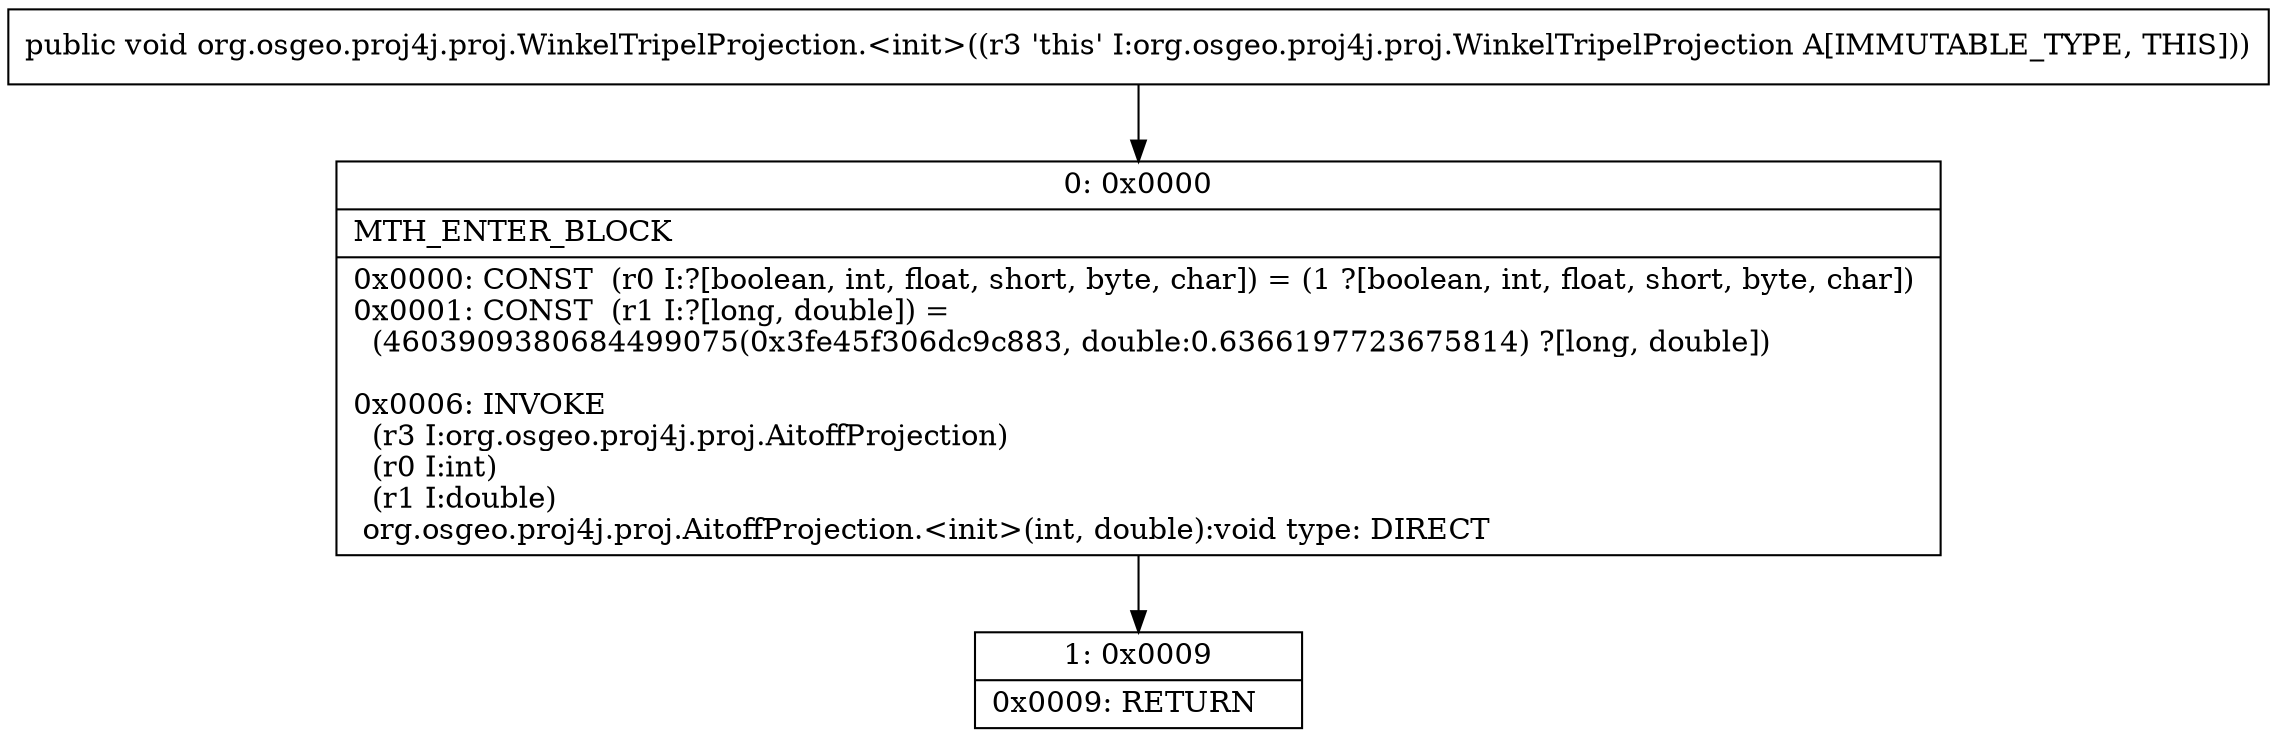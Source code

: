 digraph "CFG fororg.osgeo.proj4j.proj.WinkelTripelProjection.\<init\>()V" {
Node_0 [shape=record,label="{0\:\ 0x0000|MTH_ENTER_BLOCK\l|0x0000: CONST  (r0 I:?[boolean, int, float, short, byte, char]) = (1 ?[boolean, int, float, short, byte, char]) \l0x0001: CONST  (r1 I:?[long, double]) = \l  (4603909380684499075(0x3fe45f306dc9c883, double:0.6366197723675814) ?[long, double])\l \l0x0006: INVOKE  \l  (r3 I:org.osgeo.proj4j.proj.AitoffProjection)\l  (r0 I:int)\l  (r1 I:double)\l org.osgeo.proj4j.proj.AitoffProjection.\<init\>(int, double):void type: DIRECT \l}"];
Node_1 [shape=record,label="{1\:\ 0x0009|0x0009: RETURN   \l}"];
MethodNode[shape=record,label="{public void org.osgeo.proj4j.proj.WinkelTripelProjection.\<init\>((r3 'this' I:org.osgeo.proj4j.proj.WinkelTripelProjection A[IMMUTABLE_TYPE, THIS])) }"];
MethodNode -> Node_0;
Node_0 -> Node_1;
}

